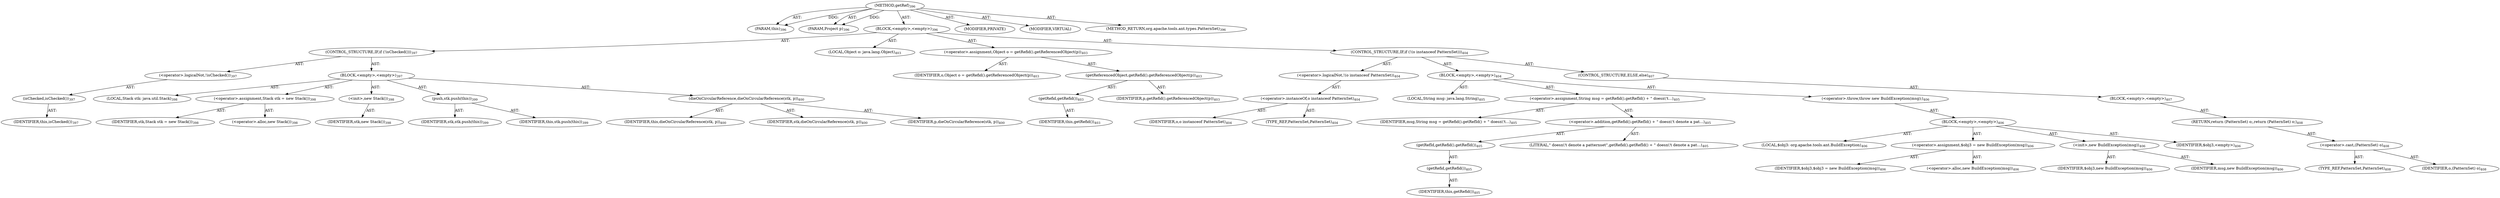 digraph "getRef" {  
"111669149721" [label = <(METHOD,getRef)<SUB>396</SUB>> ]
"115964117011" [label = <(PARAM,this)<SUB>396</SUB>> ]
"115964117041" [label = <(PARAM,Project p)<SUB>396</SUB>> ]
"25769803847" [label = <(BLOCK,&lt;empty&gt;,&lt;empty&gt;)<SUB>396</SUB>> ]
"47244640299" [label = <(CONTROL_STRUCTURE,IF,if (!isChecked()))<SUB>397</SUB>> ]
"30064771321" [label = <(&lt;operator&gt;.logicalNot,!isChecked())<SUB>397</SUB>> ]
"30064771322" [label = <(isChecked,isChecked())<SUB>397</SUB>> ]
"68719476785" [label = <(IDENTIFIER,this,isChecked())<SUB>397</SUB>> ]
"25769803848" [label = <(BLOCK,&lt;empty&gt;,&lt;empty&gt;)<SUB>397</SUB>> ]
"94489280531" [label = <(LOCAL,Stack stk: java.util.Stack)<SUB>398</SUB>> ]
"30064771323" [label = <(&lt;operator&gt;.assignment,Stack stk = new Stack())<SUB>398</SUB>> ]
"68719476950" [label = <(IDENTIFIER,stk,Stack stk = new Stack())<SUB>398</SUB>> ]
"30064771324" [label = <(&lt;operator&gt;.alloc,new Stack())<SUB>398</SUB>> ]
"30064771325" [label = <(&lt;init&gt;,new Stack())<SUB>398</SUB>> ]
"68719476951" [label = <(IDENTIFIER,stk,new Stack())<SUB>398</SUB>> ]
"30064771326" [label = <(push,stk.push(this))<SUB>399</SUB>> ]
"68719476952" [label = <(IDENTIFIER,stk,stk.push(this))<SUB>399</SUB>> ]
"68719476786" [label = <(IDENTIFIER,this,stk.push(this))<SUB>399</SUB>> ]
"30064771327" [label = <(dieOnCircularReference,dieOnCircularReference(stk, p))<SUB>400</SUB>> ]
"68719476787" [label = <(IDENTIFIER,this,dieOnCircularReference(stk, p))<SUB>400</SUB>> ]
"68719476953" [label = <(IDENTIFIER,stk,dieOnCircularReference(stk, p))<SUB>400</SUB>> ]
"68719476954" [label = <(IDENTIFIER,p,dieOnCircularReference(stk, p))<SUB>400</SUB>> ]
"94489280532" [label = <(LOCAL,Object o: java.lang.Object)<SUB>403</SUB>> ]
"30064771328" [label = <(&lt;operator&gt;.assignment,Object o = getRefid().getReferencedObject(p))<SUB>403</SUB>> ]
"68719476955" [label = <(IDENTIFIER,o,Object o = getRefid().getReferencedObject(p))<SUB>403</SUB>> ]
"30064771329" [label = <(getReferencedObject,getRefid().getReferencedObject(p))<SUB>403</SUB>> ]
"30064771330" [label = <(getRefid,getRefid())<SUB>403</SUB>> ]
"68719476788" [label = <(IDENTIFIER,this,getRefid())<SUB>403</SUB>> ]
"68719476956" [label = <(IDENTIFIER,p,getRefid().getReferencedObject(p))<SUB>403</SUB>> ]
"47244640300" [label = <(CONTROL_STRUCTURE,IF,if (!(o instanceof PatternSet)))<SUB>404</SUB>> ]
"30064771331" [label = <(&lt;operator&gt;.logicalNot,!(o instanceof PatternSet))<SUB>404</SUB>> ]
"30064771332" [label = <(&lt;operator&gt;.instanceOf,o instanceof PatternSet)<SUB>404</SUB>> ]
"68719476957" [label = <(IDENTIFIER,o,o instanceof PatternSet)<SUB>404</SUB>> ]
"180388626432" [label = <(TYPE_REF,PatternSet,PatternSet)<SUB>404</SUB>> ]
"25769803849" [label = <(BLOCK,&lt;empty&gt;,&lt;empty&gt;)<SUB>404</SUB>> ]
"94489280533" [label = <(LOCAL,String msg: java.lang.String)<SUB>405</SUB>> ]
"30064771333" [label = <(&lt;operator&gt;.assignment,String msg = getRefid().getRefId() + &quot; doesn\'t...)<SUB>405</SUB>> ]
"68719476958" [label = <(IDENTIFIER,msg,String msg = getRefid().getRefId() + &quot; doesn\'t...)<SUB>405</SUB>> ]
"30064771334" [label = <(&lt;operator&gt;.addition,getRefid().getRefId() + &quot; doesn\'t denote a pat...)<SUB>405</SUB>> ]
"30064771335" [label = <(getRefId,getRefid().getRefId())<SUB>405</SUB>> ]
"30064771336" [label = <(getRefid,getRefid())<SUB>405</SUB>> ]
"68719476789" [label = <(IDENTIFIER,this,getRefid())<SUB>405</SUB>> ]
"90194313259" [label = <(LITERAL,&quot; doesn\'t denote a patternset&quot;,getRefid().getRefId() + &quot; doesn\'t denote a pat...)<SUB>405</SUB>> ]
"30064771337" [label = <(&lt;operator&gt;.throw,throw new BuildException(msg);)<SUB>406</SUB>> ]
"25769803850" [label = <(BLOCK,&lt;empty&gt;,&lt;empty&gt;)<SUB>406</SUB>> ]
"94489280534" [label = <(LOCAL,$obj3: org.apache.tools.ant.BuildException)<SUB>406</SUB>> ]
"30064771338" [label = <(&lt;operator&gt;.assignment,$obj3 = new BuildException(msg))<SUB>406</SUB>> ]
"68719476959" [label = <(IDENTIFIER,$obj3,$obj3 = new BuildException(msg))<SUB>406</SUB>> ]
"30064771339" [label = <(&lt;operator&gt;.alloc,new BuildException(msg))<SUB>406</SUB>> ]
"30064771340" [label = <(&lt;init&gt;,new BuildException(msg))<SUB>406</SUB>> ]
"68719476960" [label = <(IDENTIFIER,$obj3,new BuildException(msg))<SUB>406</SUB>> ]
"68719476961" [label = <(IDENTIFIER,msg,new BuildException(msg))<SUB>406</SUB>> ]
"68719476962" [label = <(IDENTIFIER,$obj3,&lt;empty&gt;)<SUB>406</SUB>> ]
"47244640301" [label = <(CONTROL_STRUCTURE,ELSE,else)<SUB>407</SUB>> ]
"25769803851" [label = <(BLOCK,&lt;empty&gt;,&lt;empty&gt;)<SUB>407</SUB>> ]
"146028888081" [label = <(RETURN,return (PatternSet) o;,return (PatternSet) o;)<SUB>408</SUB>> ]
"30064771341" [label = <(&lt;operator&gt;.cast,(PatternSet) o)<SUB>408</SUB>> ]
"180388626433" [label = <(TYPE_REF,PatternSet,PatternSet)<SUB>408</SUB>> ]
"68719476963" [label = <(IDENTIFIER,o,(PatternSet) o)<SUB>408</SUB>> ]
"133143986233" [label = <(MODIFIER,PRIVATE)> ]
"133143986234" [label = <(MODIFIER,VIRTUAL)> ]
"128849018905" [label = <(METHOD_RETURN,org.apache.tools.ant.types.PatternSet)<SUB>396</SUB>> ]
  "111669149721" -> "115964117011"  [ label = "AST: "] 
  "111669149721" -> "115964117041"  [ label = "AST: "] 
  "111669149721" -> "25769803847"  [ label = "AST: "] 
  "111669149721" -> "133143986233"  [ label = "AST: "] 
  "111669149721" -> "133143986234"  [ label = "AST: "] 
  "111669149721" -> "128849018905"  [ label = "AST: "] 
  "25769803847" -> "47244640299"  [ label = "AST: "] 
  "25769803847" -> "94489280532"  [ label = "AST: "] 
  "25769803847" -> "30064771328"  [ label = "AST: "] 
  "25769803847" -> "47244640300"  [ label = "AST: "] 
  "47244640299" -> "30064771321"  [ label = "AST: "] 
  "47244640299" -> "25769803848"  [ label = "AST: "] 
  "30064771321" -> "30064771322"  [ label = "AST: "] 
  "30064771322" -> "68719476785"  [ label = "AST: "] 
  "25769803848" -> "94489280531"  [ label = "AST: "] 
  "25769803848" -> "30064771323"  [ label = "AST: "] 
  "25769803848" -> "30064771325"  [ label = "AST: "] 
  "25769803848" -> "30064771326"  [ label = "AST: "] 
  "25769803848" -> "30064771327"  [ label = "AST: "] 
  "30064771323" -> "68719476950"  [ label = "AST: "] 
  "30064771323" -> "30064771324"  [ label = "AST: "] 
  "30064771325" -> "68719476951"  [ label = "AST: "] 
  "30064771326" -> "68719476952"  [ label = "AST: "] 
  "30064771326" -> "68719476786"  [ label = "AST: "] 
  "30064771327" -> "68719476787"  [ label = "AST: "] 
  "30064771327" -> "68719476953"  [ label = "AST: "] 
  "30064771327" -> "68719476954"  [ label = "AST: "] 
  "30064771328" -> "68719476955"  [ label = "AST: "] 
  "30064771328" -> "30064771329"  [ label = "AST: "] 
  "30064771329" -> "30064771330"  [ label = "AST: "] 
  "30064771329" -> "68719476956"  [ label = "AST: "] 
  "30064771330" -> "68719476788"  [ label = "AST: "] 
  "47244640300" -> "30064771331"  [ label = "AST: "] 
  "47244640300" -> "25769803849"  [ label = "AST: "] 
  "47244640300" -> "47244640301"  [ label = "AST: "] 
  "30064771331" -> "30064771332"  [ label = "AST: "] 
  "30064771332" -> "68719476957"  [ label = "AST: "] 
  "30064771332" -> "180388626432"  [ label = "AST: "] 
  "25769803849" -> "94489280533"  [ label = "AST: "] 
  "25769803849" -> "30064771333"  [ label = "AST: "] 
  "25769803849" -> "30064771337"  [ label = "AST: "] 
  "30064771333" -> "68719476958"  [ label = "AST: "] 
  "30064771333" -> "30064771334"  [ label = "AST: "] 
  "30064771334" -> "30064771335"  [ label = "AST: "] 
  "30064771334" -> "90194313259"  [ label = "AST: "] 
  "30064771335" -> "30064771336"  [ label = "AST: "] 
  "30064771336" -> "68719476789"  [ label = "AST: "] 
  "30064771337" -> "25769803850"  [ label = "AST: "] 
  "25769803850" -> "94489280534"  [ label = "AST: "] 
  "25769803850" -> "30064771338"  [ label = "AST: "] 
  "25769803850" -> "30064771340"  [ label = "AST: "] 
  "25769803850" -> "68719476962"  [ label = "AST: "] 
  "30064771338" -> "68719476959"  [ label = "AST: "] 
  "30064771338" -> "30064771339"  [ label = "AST: "] 
  "30064771340" -> "68719476960"  [ label = "AST: "] 
  "30064771340" -> "68719476961"  [ label = "AST: "] 
  "47244640301" -> "25769803851"  [ label = "AST: "] 
  "25769803851" -> "146028888081"  [ label = "AST: "] 
  "146028888081" -> "30064771341"  [ label = "AST: "] 
  "30064771341" -> "180388626433"  [ label = "AST: "] 
  "30064771341" -> "68719476963"  [ label = "AST: "] 
  "111669149721" -> "115964117011"  [ label = "DDG: "] 
  "111669149721" -> "115964117041"  [ label = "DDG: "] 
}
